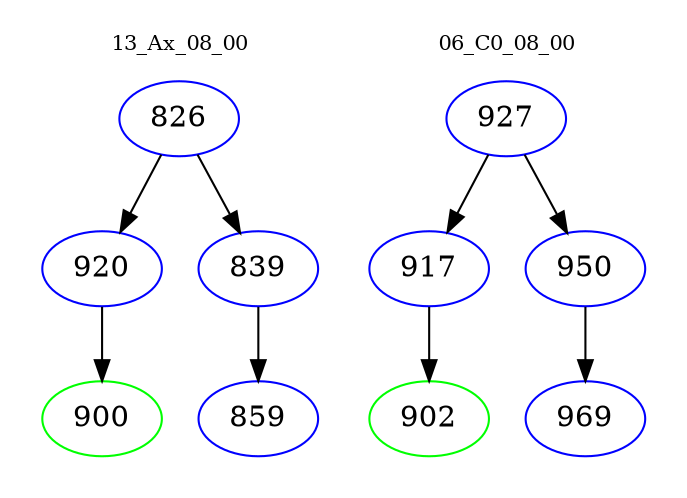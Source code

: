 digraph{
subgraph cluster_0 {
color = white
label = "13_Ax_08_00";
fontsize=10;
T0_826 [label="826", color="blue"]
T0_826 -> T0_920 [color="black"]
T0_920 [label="920", color="blue"]
T0_920 -> T0_900 [color="black"]
T0_900 [label="900", color="green"]
T0_826 -> T0_839 [color="black"]
T0_839 [label="839", color="blue"]
T0_839 -> T0_859 [color="black"]
T0_859 [label="859", color="blue"]
}
subgraph cluster_1 {
color = white
label = "06_C0_08_00";
fontsize=10;
T1_927 [label="927", color="blue"]
T1_927 -> T1_917 [color="black"]
T1_917 [label="917", color="blue"]
T1_917 -> T1_902 [color="black"]
T1_902 [label="902", color="green"]
T1_927 -> T1_950 [color="black"]
T1_950 [label="950", color="blue"]
T1_950 -> T1_969 [color="black"]
T1_969 [label="969", color="blue"]
}
}
